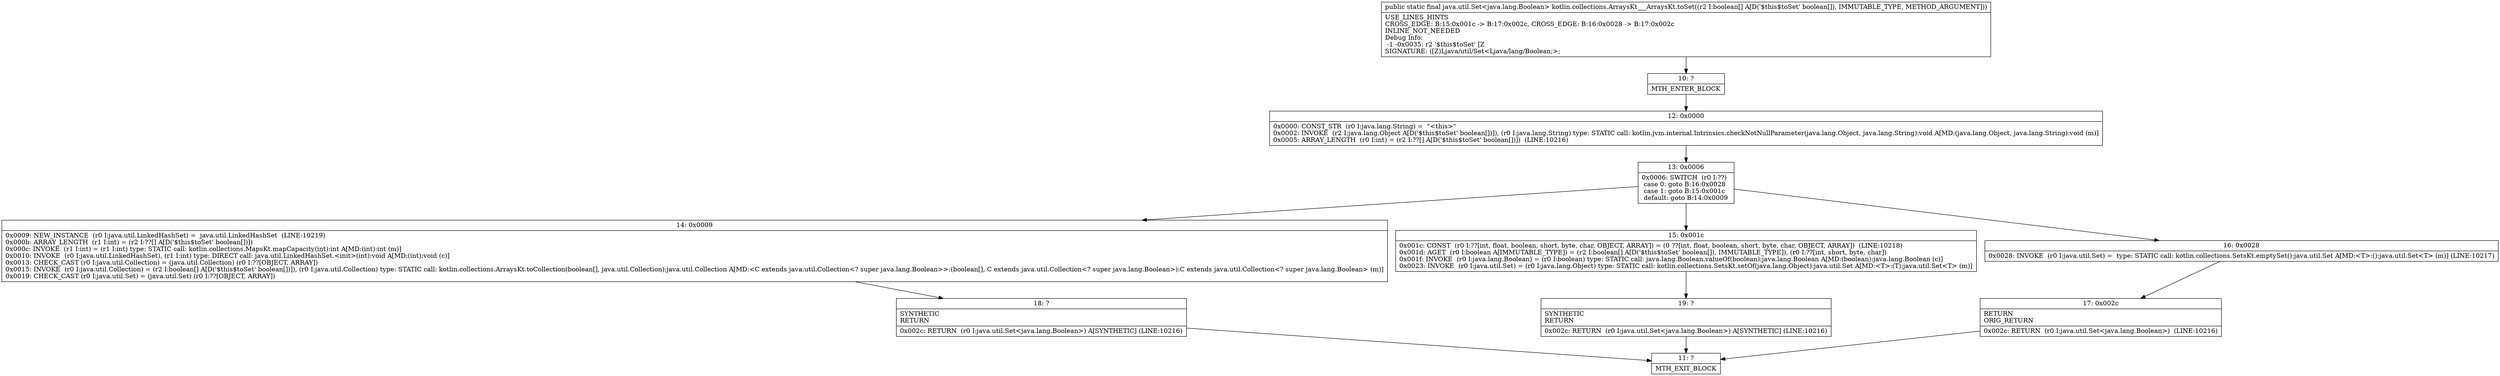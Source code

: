 digraph "CFG forkotlin.collections.ArraysKt___ArraysKt.toSet([Z)Ljava\/util\/Set;" {
Node_10 [shape=record,label="{10\:\ ?|MTH_ENTER_BLOCK\l}"];
Node_12 [shape=record,label="{12\:\ 0x0000|0x0000: CONST_STR  (r0 I:java.lang.String) =  \"\<this\>\" \l0x0002: INVOKE  (r2 I:java.lang.Object A[D('$this$toSet' boolean[])]), (r0 I:java.lang.String) type: STATIC call: kotlin.jvm.internal.Intrinsics.checkNotNullParameter(java.lang.Object, java.lang.String):void A[MD:(java.lang.Object, java.lang.String):void (m)]\l0x0005: ARRAY_LENGTH  (r0 I:int) = (r2 I:??[] A[D('$this$toSet' boolean[])])  (LINE:10216)\l}"];
Node_13 [shape=record,label="{13\:\ 0x0006|0x0006: SWITCH  (r0 I:??)\l case 0: goto B:16:0x0028\l case 1: goto B:15:0x001c\l default: goto B:14:0x0009 \l}"];
Node_14 [shape=record,label="{14\:\ 0x0009|0x0009: NEW_INSTANCE  (r0 I:java.util.LinkedHashSet) =  java.util.LinkedHashSet  (LINE:10219)\l0x000b: ARRAY_LENGTH  (r1 I:int) = (r2 I:??[] A[D('$this$toSet' boolean[])]) \l0x000c: INVOKE  (r1 I:int) = (r1 I:int) type: STATIC call: kotlin.collections.MapsKt.mapCapacity(int):int A[MD:(int):int (m)]\l0x0010: INVOKE  (r0 I:java.util.LinkedHashSet), (r1 I:int) type: DIRECT call: java.util.LinkedHashSet.\<init\>(int):void A[MD:(int):void (c)]\l0x0013: CHECK_CAST (r0 I:java.util.Collection) = (java.util.Collection) (r0 I:??[OBJECT, ARRAY]) \l0x0015: INVOKE  (r0 I:java.util.Collection) = (r2 I:boolean[] A[D('$this$toSet' boolean[])]), (r0 I:java.util.Collection) type: STATIC call: kotlin.collections.ArraysKt.toCollection(boolean[], java.util.Collection):java.util.Collection A[MD:\<C extends java.util.Collection\<? super java.lang.Boolean\>\>:(boolean[], C extends java.util.Collection\<? super java.lang.Boolean\>):C extends java.util.Collection\<? super java.lang.Boolean\> (m)]\l0x0019: CHECK_CAST (r0 I:java.util.Set) = (java.util.Set) (r0 I:??[OBJECT, ARRAY]) \l}"];
Node_18 [shape=record,label="{18\:\ ?|SYNTHETIC\lRETURN\l|0x002c: RETURN  (r0 I:java.util.Set\<java.lang.Boolean\>) A[SYNTHETIC] (LINE:10216)\l}"];
Node_11 [shape=record,label="{11\:\ ?|MTH_EXIT_BLOCK\l}"];
Node_15 [shape=record,label="{15\:\ 0x001c|0x001c: CONST  (r0 I:??[int, float, boolean, short, byte, char, OBJECT, ARRAY]) = (0 ??[int, float, boolean, short, byte, char, OBJECT, ARRAY])  (LINE:10218)\l0x001d: AGET  (r0 I:boolean A[IMMUTABLE_TYPE]) = (r2 I:boolean[] A[D('$this$toSet' boolean[]), IMMUTABLE_TYPE]), (r0 I:??[int, short, byte, char]) \l0x001f: INVOKE  (r0 I:java.lang.Boolean) = (r0 I:boolean) type: STATIC call: java.lang.Boolean.valueOf(boolean):java.lang.Boolean A[MD:(boolean):java.lang.Boolean (c)]\l0x0023: INVOKE  (r0 I:java.util.Set) = (r0 I:java.lang.Object) type: STATIC call: kotlin.collections.SetsKt.setOf(java.lang.Object):java.util.Set A[MD:\<T\>:(T):java.util.Set\<T\> (m)]\l}"];
Node_19 [shape=record,label="{19\:\ ?|SYNTHETIC\lRETURN\l|0x002c: RETURN  (r0 I:java.util.Set\<java.lang.Boolean\>) A[SYNTHETIC] (LINE:10216)\l}"];
Node_16 [shape=record,label="{16\:\ 0x0028|0x0028: INVOKE  (r0 I:java.util.Set) =  type: STATIC call: kotlin.collections.SetsKt.emptySet():java.util.Set A[MD:\<T\>:():java.util.Set\<T\> (m)] (LINE:10217)\l}"];
Node_17 [shape=record,label="{17\:\ 0x002c|RETURN\lORIG_RETURN\l|0x002c: RETURN  (r0 I:java.util.Set\<java.lang.Boolean\>)  (LINE:10216)\l}"];
MethodNode[shape=record,label="{public static final java.util.Set\<java.lang.Boolean\> kotlin.collections.ArraysKt___ArraysKt.toSet((r2 I:boolean[] A[D('$this$toSet' boolean[]), IMMUTABLE_TYPE, METHOD_ARGUMENT]))  | USE_LINES_HINTS\lCROSS_EDGE: B:15:0x001c \-\> B:17:0x002c, CROSS_EDGE: B:16:0x0028 \-\> B:17:0x002c\lINLINE_NOT_NEEDED\lDebug Info:\l  \-1 \-0x0035: r2 '$this$toSet' [Z\lSIGNATURE: ([Z)Ljava\/util\/Set\<Ljava\/lang\/Boolean;\>;\l}"];
MethodNode -> Node_10;Node_10 -> Node_12;
Node_12 -> Node_13;
Node_13 -> Node_14;
Node_13 -> Node_15;
Node_13 -> Node_16;
Node_14 -> Node_18;
Node_18 -> Node_11;
Node_15 -> Node_19;
Node_19 -> Node_11;
Node_16 -> Node_17;
Node_17 -> Node_11;
}

